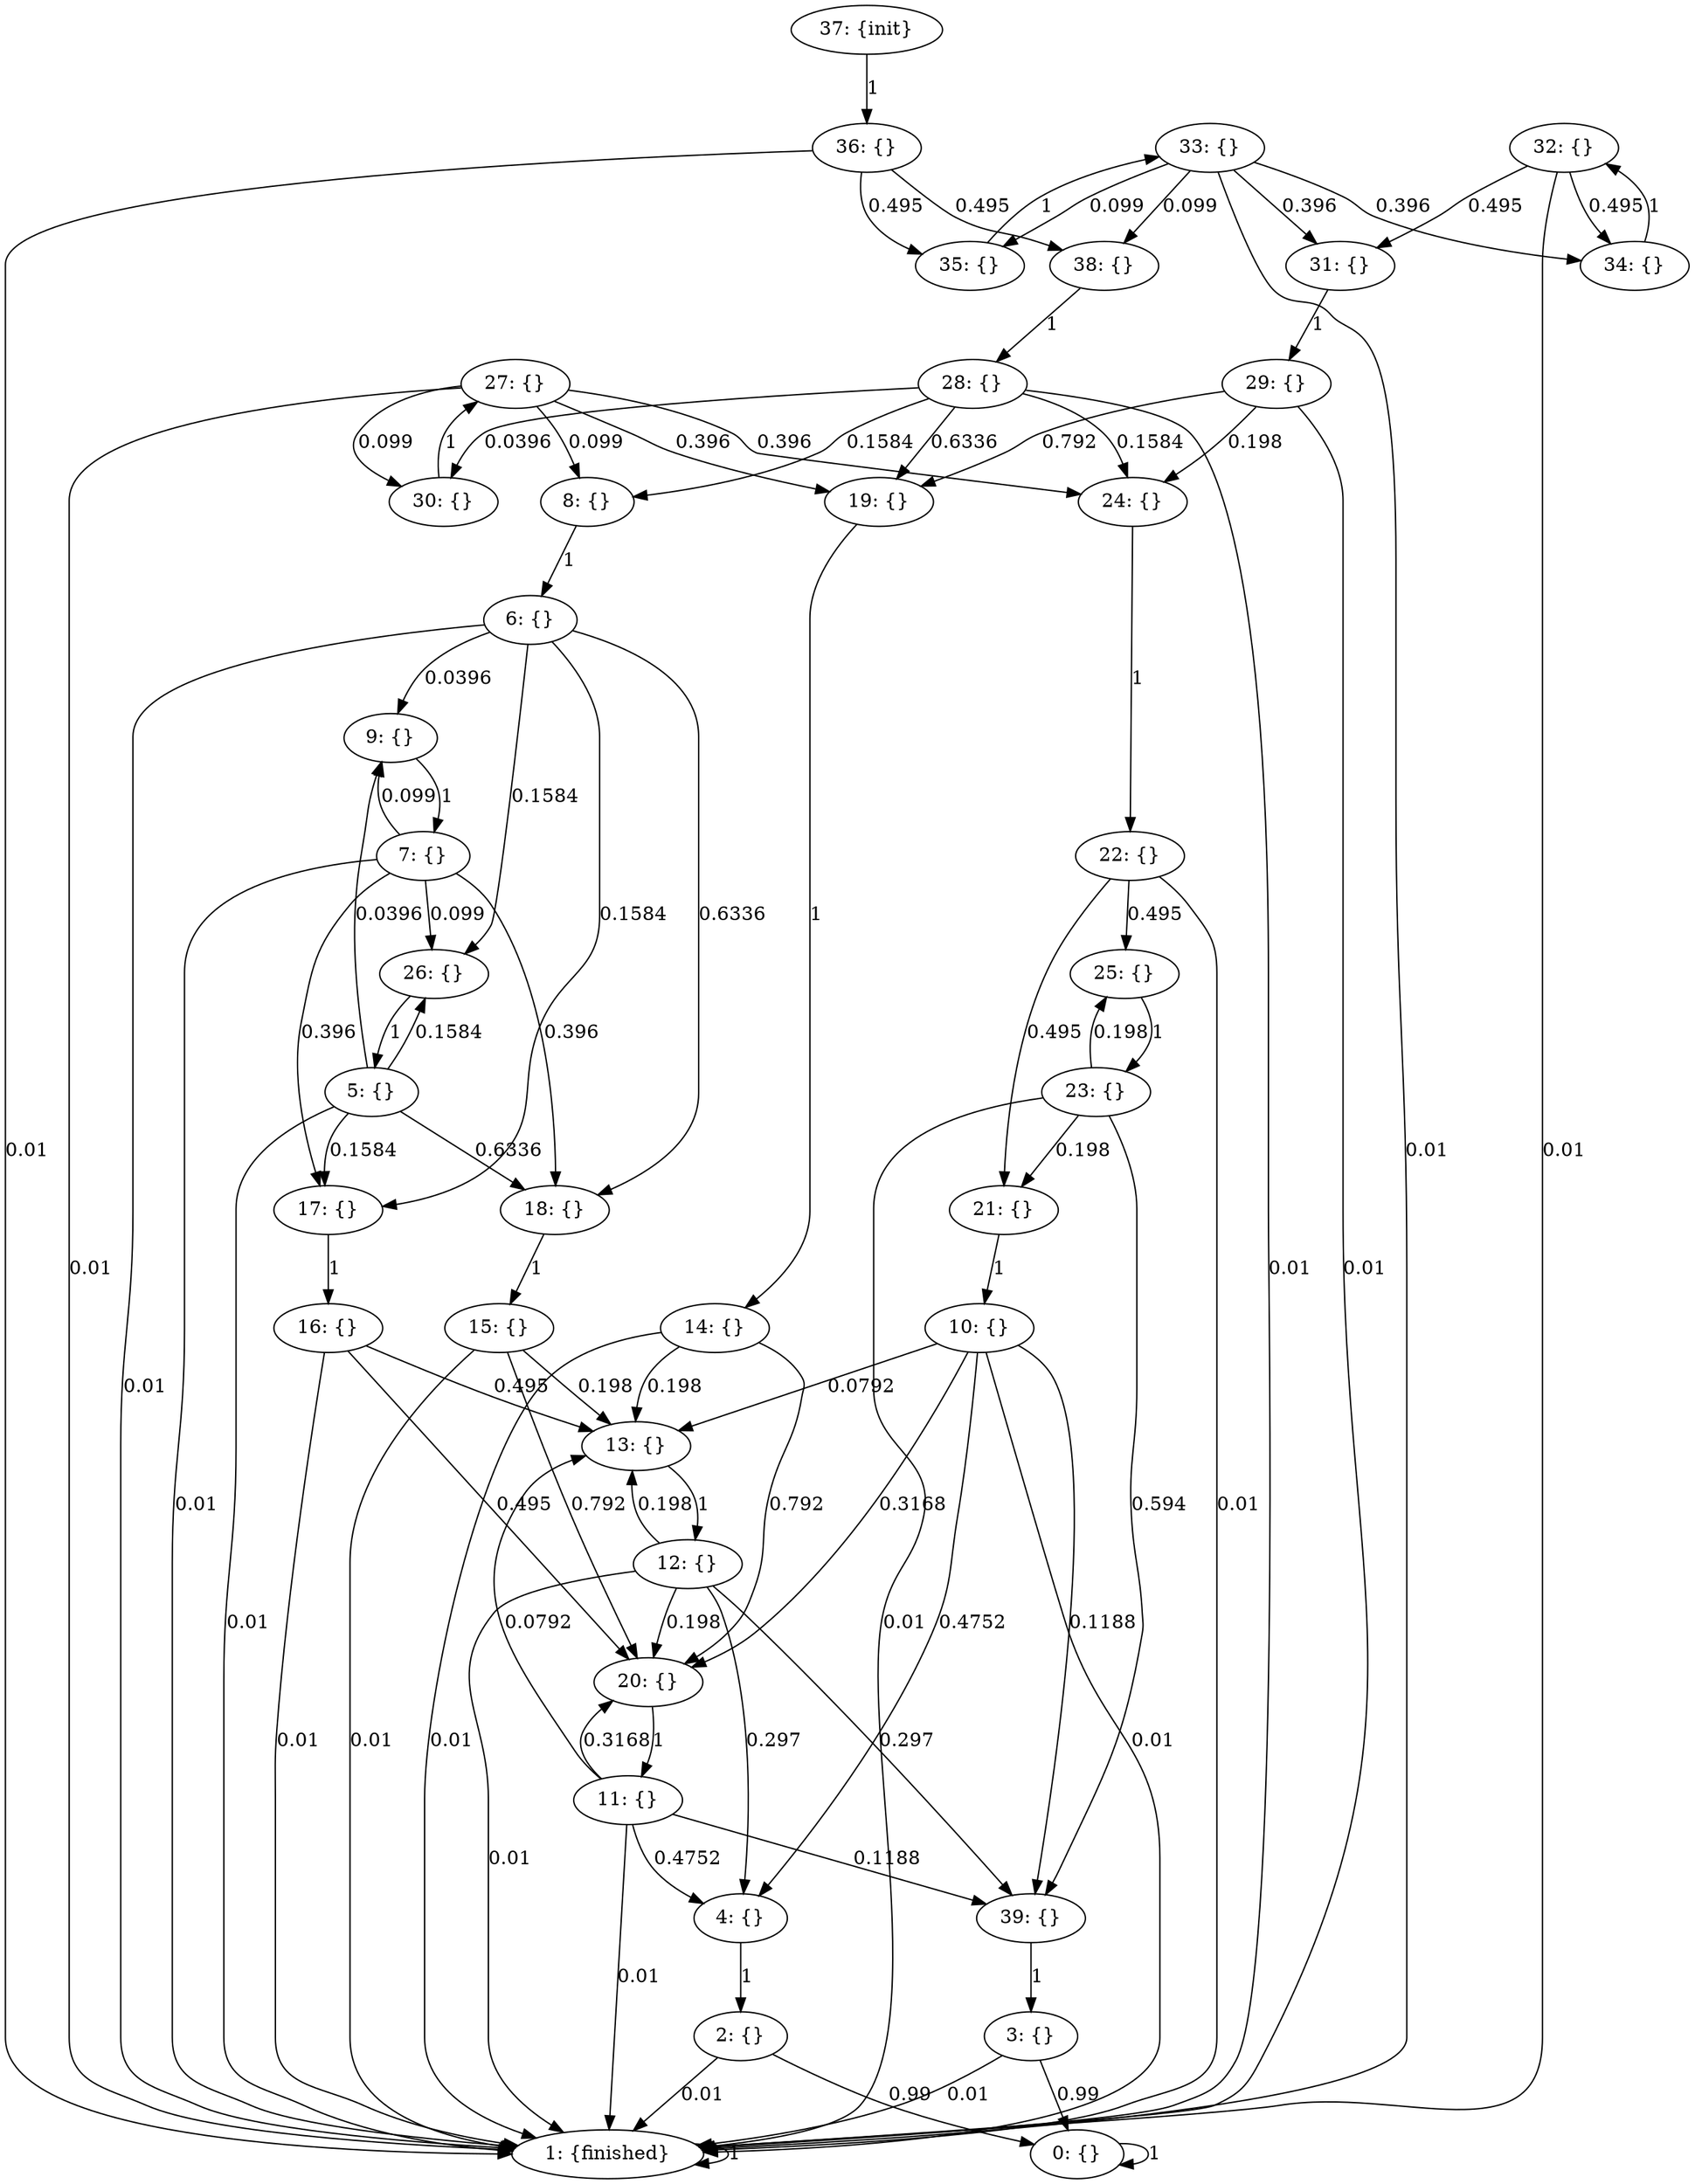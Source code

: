 digraph model {
	0 [ label = "0: {}" ];
	1 [ label = "1: {finished}" ];
	2 [ label = "2: {}" ];
	3 [ label = "3: {}" ];
	4 [ label = "4: {}" ];
	5 [ label = "5: {}" ];
	6 [ label = "6: {}" ];
	7 [ label = "7: {}" ];
	8 [ label = "8: {}" ];
	9 [ label = "9: {}" ];
	10 [ label = "10: {}" ];
	11 [ label = "11: {}" ];
	12 [ label = "12: {}" ];
	13 [ label = "13: {}" ];
	14 [ label = "14: {}" ];
	15 [ label = "15: {}" ];
	16 [ label = "16: {}" ];
	17 [ label = "17: {}" ];
	18 [ label = "18: {}" ];
	19 [ label = "19: {}" ];
	20 [ label = "20: {}" ];
	21 [ label = "21: {}" ];
	22 [ label = "22: {}" ];
	23 [ label = "23: {}" ];
	24 [ label = "24: {}" ];
	25 [ label = "25: {}" ];
	26 [ label = "26: {}" ];
	27 [ label = "27: {}" ];
	28 [ label = "28: {}" ];
	29 [ label = "29: {}" ];
	30 [ label = "30: {}" ];
	31 [ label = "31: {}" ];
	32 [ label = "32: {}" ];
	33 [ label = "33: {}" ];
	34 [ label = "34: {}" ];
	35 [ label = "35: {}" ];
	36 [ label = "36: {}" ];
	37 [ label = "37: {init}" ];
	38 [ label = "38: {}" ];
	39 [ label = "39: {}" ];
	0 -> 0 [ label= "1" ];
	1 -> 1 [ label= "1" ];
	2 -> 0 [ label= "0.99" ];
	2 -> 1 [ label= "0.01" ];
	3 -> 0 [ label= "0.99" ];
	3 -> 1 [ label= "0.01" ];
	4 -> 2 [ label= "1" ];
	5 -> 1 [ label= "0.01" ];
	5 -> 9 [ label= "0.0396" ];
	5 -> 17 [ label= "0.1584" ];
	5 -> 18 [ label= "0.6336" ];
	5 -> 26 [ label= "0.1584" ];
	6 -> 1 [ label= "0.01" ];
	6 -> 9 [ label= "0.0396" ];
	6 -> 17 [ label= "0.1584" ];
	6 -> 18 [ label= "0.6336" ];
	6 -> 26 [ label= "0.1584" ];
	7 -> 1 [ label= "0.01" ];
	7 -> 9 [ label= "0.099" ];
	7 -> 17 [ label= "0.396" ];
	7 -> 18 [ label= "0.396" ];
	7 -> 26 [ label= "0.099" ];
	8 -> 6 [ label= "1" ];
	9 -> 7 [ label= "1" ];
	10 -> 1 [ label= "0.01" ];
	10 -> 4 [ label= "0.4752" ];
	10 -> 13 [ label= "0.0792" ];
	10 -> 20 [ label= "0.3168" ];
	10 -> 39 [ label= "0.1188" ];
	11 -> 1 [ label= "0.01" ];
	11 -> 4 [ label= "0.4752" ];
	11 -> 13 [ label= "0.0792" ];
	11 -> 20 [ label= "0.3168" ];
	11 -> 39 [ label= "0.1188" ];
	12 -> 1 [ label= "0.01" ];
	12 -> 4 [ label= "0.297" ];
	12 -> 13 [ label= "0.198" ];
	12 -> 20 [ label= "0.198" ];
	12 -> 39 [ label= "0.297" ];
	13 -> 12 [ label= "1" ];
	14 -> 1 [ label= "0.01" ];
	14 -> 13 [ label= "0.198" ];
	14 -> 20 [ label= "0.792" ];
	15 -> 1 [ label= "0.01" ];
	15 -> 13 [ label= "0.198" ];
	15 -> 20 [ label= "0.792" ];
	16 -> 1 [ label= "0.01" ];
	16 -> 13 [ label= "0.495" ];
	16 -> 20 [ label= "0.495" ];
	17 -> 16 [ label= "1" ];
	18 -> 15 [ label= "1" ];
	19 -> 14 [ label= "1" ];
	20 -> 11 [ label= "1" ];
	21 -> 10 [ label= "1" ];
	22 -> 1 [ label= "0.01" ];
	22 -> 21 [ label= "0.495" ];
	22 -> 25 [ label= "0.495" ];
	23 -> 1 [ label= "0.01" ];
	23 -> 21 [ label= "0.198" ];
	23 -> 25 [ label= "0.198" ];
	23 -> 39 [ label= "0.594" ];
	24 -> 22 [ label= "1" ];
	25 -> 23 [ label= "1" ];
	26 -> 5 [ label= "1" ];
	27 -> 1 [ label= "0.01" ];
	27 -> 8 [ label= "0.099" ];
	27 -> 19 [ label= "0.396" ];
	27 -> 24 [ label= "0.396" ];
	27 -> 30 [ label= "0.099" ];
	28 -> 1 [ label= "0.01" ];
	28 -> 8 [ label= "0.1584" ];
	28 -> 19 [ label= "0.6336" ];
	28 -> 24 [ label= "0.1584" ];
	28 -> 30 [ label= "0.0396" ];
	29 -> 1 [ label= "0.01" ];
	29 -> 19 [ label= "0.792" ];
	29 -> 24 [ label= "0.198" ];
	30 -> 27 [ label= "1" ];
	31 -> 29 [ label= "1" ];
	32 -> 1 [ label= "0.01" ];
	32 -> 31 [ label= "0.495" ];
	32 -> 34 [ label= "0.495" ];
	33 -> 1 [ label= "0.01" ];
	33 -> 31 [ label= "0.396" ];
	33 -> 34 [ label= "0.396" ];
	33 -> 35 [ label= "0.099" ];
	33 -> 38 [ label= "0.099" ];
	34 -> 32 [ label= "1" ];
	35 -> 33 [ label= "1" ];
	36 -> 1 [ label= "0.01" ];
	36 -> 35 [ label= "0.495" ];
	36 -> 38 [ label= "0.495" ];
	37 -> 36 [ label= "1" ];
	38 -> 28 [ label= "1" ];
	39 -> 3 [ label= "1" ];
}

